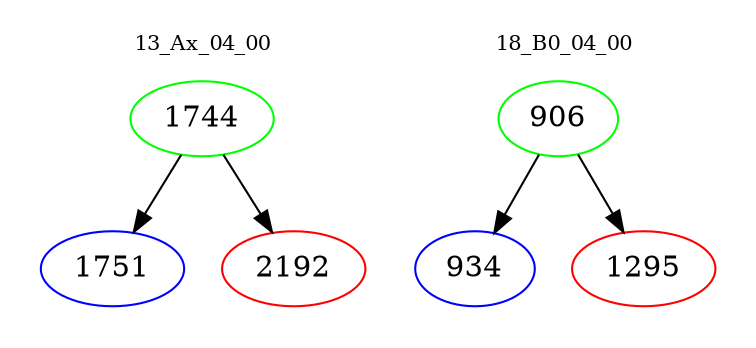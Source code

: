digraph{
subgraph cluster_0 {
color = white
label = "13_Ax_04_00";
fontsize=10;
T0_1744 [label="1744", color="green"]
T0_1744 -> T0_1751 [color="black"]
T0_1751 [label="1751", color="blue"]
T0_1744 -> T0_2192 [color="black"]
T0_2192 [label="2192", color="red"]
}
subgraph cluster_1 {
color = white
label = "18_B0_04_00";
fontsize=10;
T1_906 [label="906", color="green"]
T1_906 -> T1_934 [color="black"]
T1_934 [label="934", color="blue"]
T1_906 -> T1_1295 [color="black"]
T1_1295 [label="1295", color="red"]
}
}
